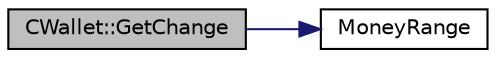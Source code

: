 digraph "CWallet::GetChange"
{
  edge [fontname="Helvetica",fontsize="10",labelfontname="Helvetica",labelfontsize="10"];
  node [fontname="Helvetica",fontsize="10",shape=record];
  rankdir="LR";
  Node1447 [label="CWallet::GetChange",height=0.2,width=0.4,color="black", fillcolor="grey75", style="filled", fontcolor="black"];
  Node1447 -> Node1448 [color="midnightblue",fontsize="10",style="solid",fontname="Helvetica"];
  Node1448 [label="MoneyRange",height=0.2,width=0.4,color="black", fillcolor="white", style="filled",URL="$dd/d2f/amount_8h.html#a12db56a9a1c931941f0943ecbb278aae"];
}
